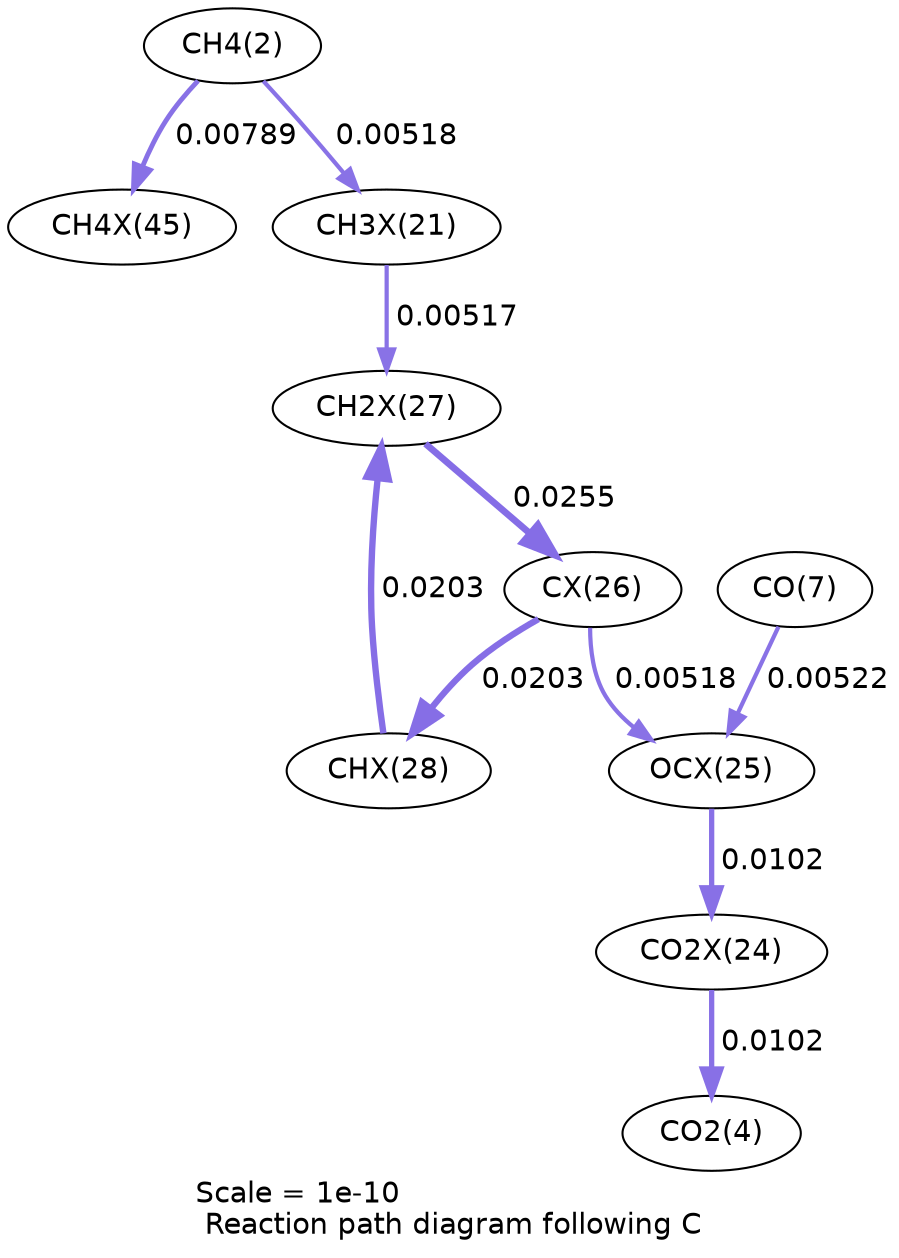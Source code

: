 digraph reaction_paths {
center=1;
s4 -> s35[fontname="Helvetica", penwidth=2.34, arrowsize=1.17, color="0.7, 0.508, 0.9"
, label=" 0.00789"];
s4 -> s27[fontname="Helvetica", penwidth=2.03, arrowsize=1.01, color="0.7, 0.505, 0.9"
, label=" 0.00518"];
s27 -> s33[fontname="Helvetica", penwidth=2.02, arrowsize=1.01, color="0.7, 0.505, 0.9"
, label=" 0.00517"];
s34 -> s33[fontname="Helvetica", penwidth=3.06, arrowsize=1.53, color="0.7, 0.52, 0.9"
, label=" 0.0203"];
s33 -> s32[fontname="Helvetica", penwidth=3.23, arrowsize=1.61, color="0.7, 0.525, 0.9"
, label=" 0.0255"];
s32 -> s34[fontname="Helvetica", penwidth=3.06, arrowsize=1.53, color="0.7, 0.52, 0.9"
, label=" 0.0203"];
s32 -> s31[fontname="Helvetica", penwidth=2.03, arrowsize=1.01, color="0.7, 0.505, 0.9"
, label=" 0.00518"];
s9 -> s31[fontname="Helvetica", penwidth=2.03, arrowsize=1.02, color="0.7, 0.505, 0.9"
, label=" 0.00522"];
s31 -> s30[fontname="Helvetica", penwidth=2.54, arrowsize=1.27, color="0.7, 0.51, 0.9"
, label=" 0.0102"];
s30 -> s6[fontname="Helvetica", penwidth=2.54, arrowsize=1.27, color="0.7, 0.51, 0.9"
, label=" 0.0102"];
s4 [ fontname="Helvetica", label="CH4(2)"];
s6 [ fontname="Helvetica", label="CO2(4)"];
s9 [ fontname="Helvetica", label="CO(7)"];
s27 [ fontname="Helvetica", label="CH3X(21)"];
s30 [ fontname="Helvetica", label="CO2X(24)"];
s31 [ fontname="Helvetica", label="OCX(25)"];
s32 [ fontname="Helvetica", label="CX(26)"];
s33 [ fontname="Helvetica", label="CH2X(27)"];
s34 [ fontname="Helvetica", label="CHX(28)"];
s35 [ fontname="Helvetica", label="CH4X(45)"];
 label = "Scale = 1e-10\l Reaction path diagram following C";
 fontname = "Helvetica";
}
